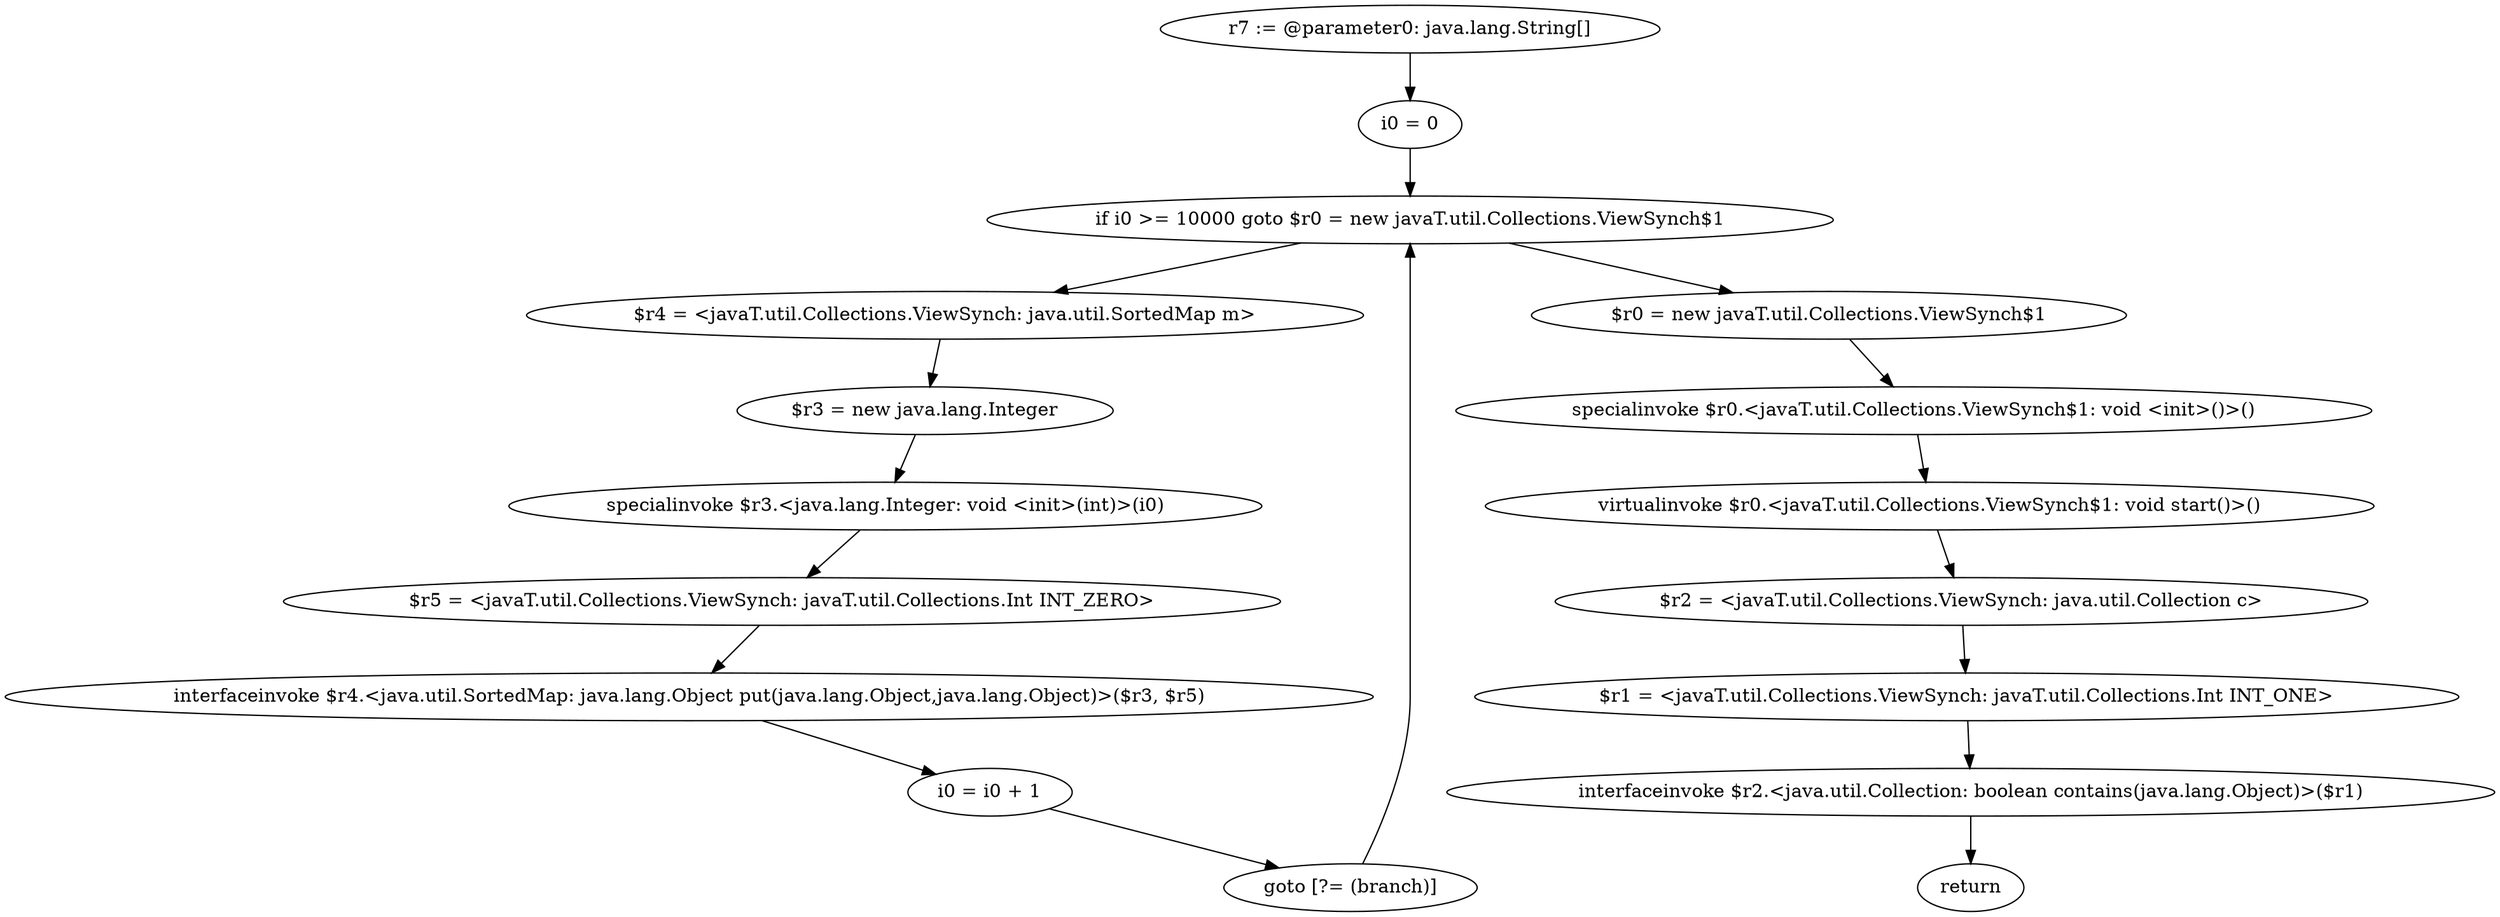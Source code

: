 digraph "unitGraph" {
    "r7 := @parameter0: java.lang.String[]"
    "i0 = 0"
    "if i0 >= 10000 goto $r0 = new javaT.util.Collections.ViewSynch$1"
    "$r4 = <javaT.util.Collections.ViewSynch: java.util.SortedMap m>"
    "$r3 = new java.lang.Integer"
    "specialinvoke $r3.<java.lang.Integer: void <init>(int)>(i0)"
    "$r5 = <javaT.util.Collections.ViewSynch: javaT.util.Collections.Int INT_ZERO>"
    "interfaceinvoke $r4.<java.util.SortedMap: java.lang.Object put(java.lang.Object,java.lang.Object)>($r3, $r5)"
    "i0 = i0 + 1"
    "goto [?= (branch)]"
    "$r0 = new javaT.util.Collections.ViewSynch$1"
    "specialinvoke $r0.<javaT.util.Collections.ViewSynch$1: void <init>()>()"
    "virtualinvoke $r0.<javaT.util.Collections.ViewSynch$1: void start()>()"
    "$r2 = <javaT.util.Collections.ViewSynch: java.util.Collection c>"
    "$r1 = <javaT.util.Collections.ViewSynch: javaT.util.Collections.Int INT_ONE>"
    "interfaceinvoke $r2.<java.util.Collection: boolean contains(java.lang.Object)>($r1)"
    "return"
    "r7 := @parameter0: java.lang.String[]"->"i0 = 0";
    "i0 = 0"->"if i0 >= 10000 goto $r0 = new javaT.util.Collections.ViewSynch$1";
    "if i0 >= 10000 goto $r0 = new javaT.util.Collections.ViewSynch$1"->"$r4 = <javaT.util.Collections.ViewSynch: java.util.SortedMap m>";
    "if i0 >= 10000 goto $r0 = new javaT.util.Collections.ViewSynch$1"->"$r0 = new javaT.util.Collections.ViewSynch$1";
    "$r4 = <javaT.util.Collections.ViewSynch: java.util.SortedMap m>"->"$r3 = new java.lang.Integer";
    "$r3 = new java.lang.Integer"->"specialinvoke $r3.<java.lang.Integer: void <init>(int)>(i0)";
    "specialinvoke $r3.<java.lang.Integer: void <init>(int)>(i0)"->"$r5 = <javaT.util.Collections.ViewSynch: javaT.util.Collections.Int INT_ZERO>";
    "$r5 = <javaT.util.Collections.ViewSynch: javaT.util.Collections.Int INT_ZERO>"->"interfaceinvoke $r4.<java.util.SortedMap: java.lang.Object put(java.lang.Object,java.lang.Object)>($r3, $r5)";
    "interfaceinvoke $r4.<java.util.SortedMap: java.lang.Object put(java.lang.Object,java.lang.Object)>($r3, $r5)"->"i0 = i0 + 1";
    "i0 = i0 + 1"->"goto [?= (branch)]";
    "goto [?= (branch)]"->"if i0 >= 10000 goto $r0 = new javaT.util.Collections.ViewSynch$1";
    "$r0 = new javaT.util.Collections.ViewSynch$1"->"specialinvoke $r0.<javaT.util.Collections.ViewSynch$1: void <init>()>()";
    "specialinvoke $r0.<javaT.util.Collections.ViewSynch$1: void <init>()>()"->"virtualinvoke $r0.<javaT.util.Collections.ViewSynch$1: void start()>()";
    "virtualinvoke $r0.<javaT.util.Collections.ViewSynch$1: void start()>()"->"$r2 = <javaT.util.Collections.ViewSynch: java.util.Collection c>";
    "$r2 = <javaT.util.Collections.ViewSynch: java.util.Collection c>"->"$r1 = <javaT.util.Collections.ViewSynch: javaT.util.Collections.Int INT_ONE>";
    "$r1 = <javaT.util.Collections.ViewSynch: javaT.util.Collections.Int INT_ONE>"->"interfaceinvoke $r2.<java.util.Collection: boolean contains(java.lang.Object)>($r1)";
    "interfaceinvoke $r2.<java.util.Collection: boolean contains(java.lang.Object)>($r1)"->"return";
}
